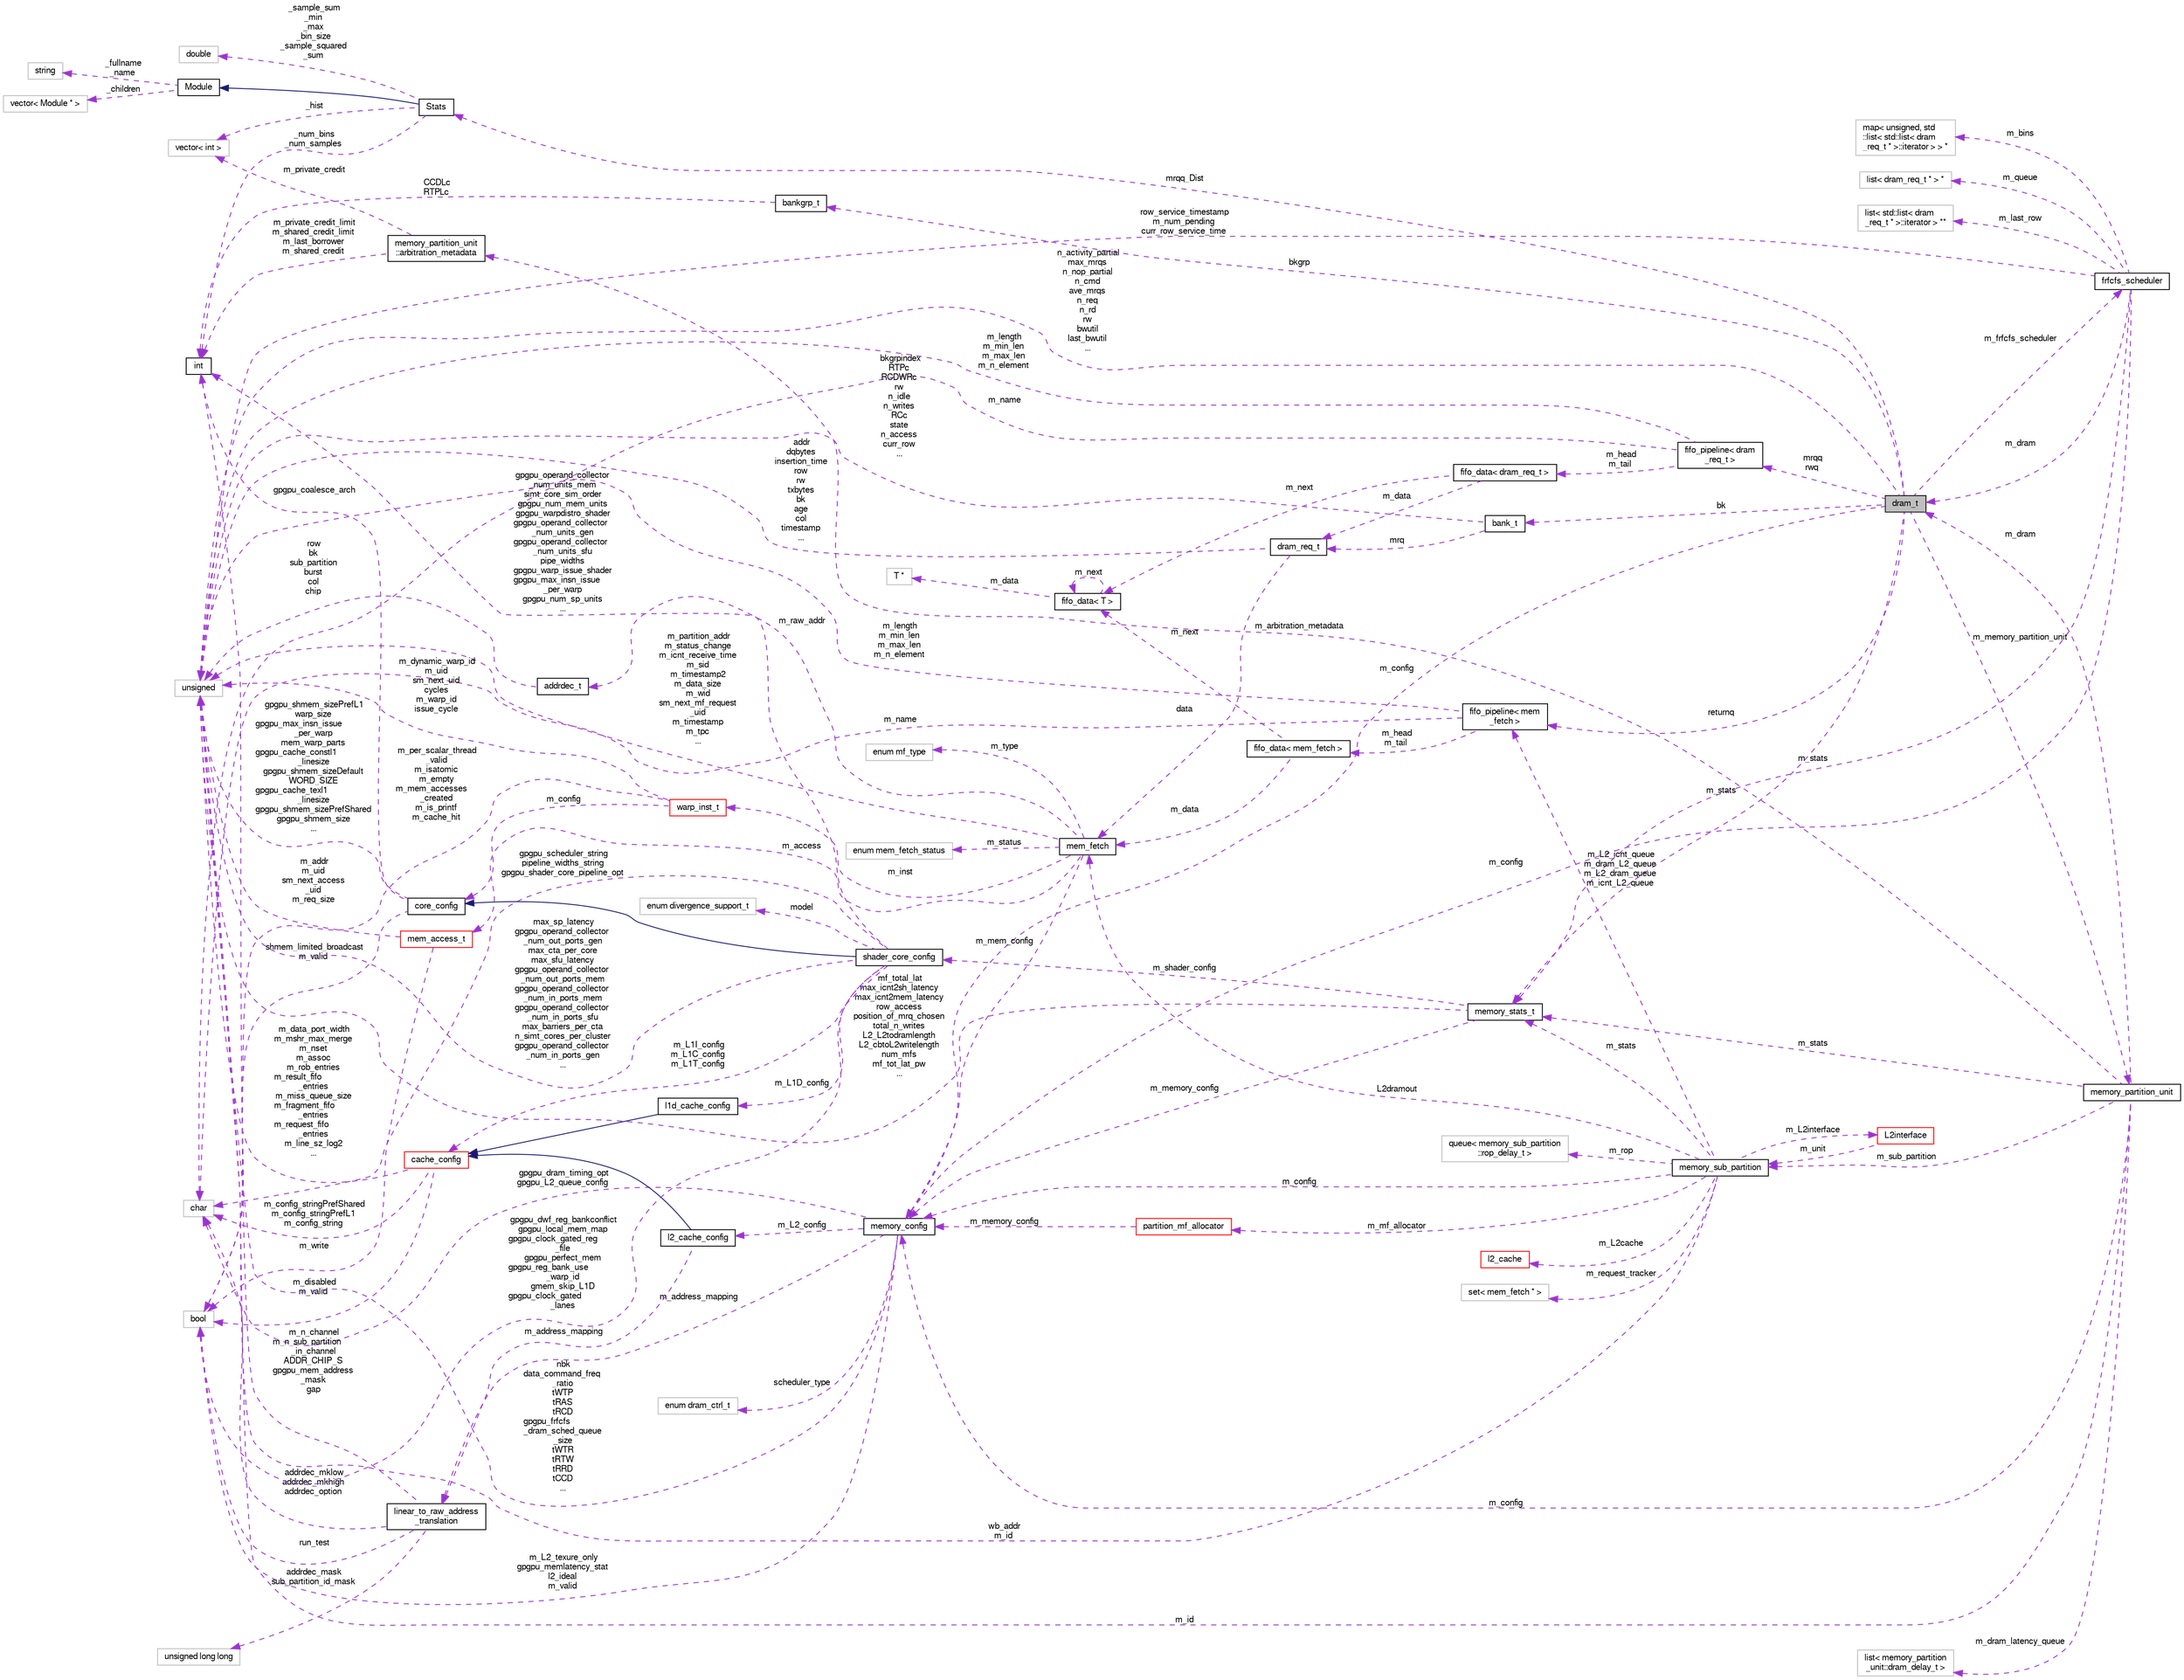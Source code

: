 digraph "dram_t"
{
  bgcolor="transparent";
  edge [fontname="FreeSans",fontsize="10",labelfontname="FreeSans",labelfontsize="10"];
  node [fontname="FreeSans",fontsize="10",shape=record];
  rankdir="LR";
  Node1 [label="dram_t",height=0.2,width=0.4,color="black", fillcolor="grey75", style="filled", fontcolor="black"];
  Node2 -> Node1 [dir="back",color="darkorchid3",fontsize="10",style="dashed",label=" m_frfcfs_scheduler" ,fontname="FreeSans"];
  Node2 [label="frfcfs_scheduler",height=0.2,width=0.4,color="black",URL="$classfrfcfs__scheduler.html"];
  Node3 -> Node2 [dir="back",color="darkorchid3",fontsize="10",style="dashed",label=" m_bins" ,fontname="FreeSans"];
  Node3 [label="map\< unsigned, std\l::list\< std::list\< dram\l_req_t * \>::iterator \> \> *",height=0.2,width=0.4,color="grey75"];
  Node4 -> Node2 [dir="back",color="darkorchid3",fontsize="10",style="dashed",label=" m_queue" ,fontname="FreeSans"];
  Node4 [label="list\< dram_req_t * \> *",height=0.2,width=0.4,color="grey75"];
  Node5 -> Node2 [dir="back",color="darkorchid3",fontsize="10",style="dashed",label=" m_config" ,fontname="FreeSans"];
  Node5 [label="memory_config",height=0.2,width=0.4,color="black",URL="$structmemory__config.html"];
  Node6 -> Node5 [dir="back",color="darkorchid3",fontsize="10",style="dashed",label=" scheduler_type" ,fontname="FreeSans"];
  Node6 [label="enum dram_ctrl_t",height=0.2,width=0.4,color="grey75"];
  Node7 -> Node5 [dir="back",color="darkorchid3",fontsize="10",style="dashed",label=" gpgpu_dram_timing_opt\ngpgpu_L2_queue_config" ,fontname="FreeSans"];
  Node7 [label="char",height=0.2,width=0.4,color="grey75"];
  Node8 -> Node5 [dir="back",color="darkorchid3",fontsize="10",style="dashed",label=" m_L2_texure_only\ngpgpu_memlatency_stat\nl2_ideal\nm_valid" ,fontname="FreeSans"];
  Node8 [label="bool",height=0.2,width=0.4,color="grey75"];
  Node9 -> Node5 [dir="back",color="darkorchid3",fontsize="10",style="dashed",label=" nbk\ndata_command_freq\l_ratio\ntWTP\ntRAS\ntRCD\ngpgpu_frfcfs\l_dram_sched_queue\l_size\ntWTR\ntRTW\ntRRD\ntCCD\n..." ,fontname="FreeSans"];
  Node9 [label="unsigned",height=0.2,width=0.4,color="grey75"];
  Node10 -> Node5 [dir="back",color="darkorchid3",fontsize="10",style="dashed",label=" m_address_mapping" ,fontname="FreeSans"];
  Node10 [label="linear_to_raw_address\l_translation",height=0.2,width=0.4,color="black",URL="$classlinear__to__raw__address__translation.html"];
  Node11 -> Node10 [dir="back",color="darkorchid3",fontsize="10",style="dashed",label=" addrdec_mask\nsub_partition_id_mask" ,fontname="FreeSans"];
  Node11 [label="unsigned long long",height=0.2,width=0.4,color="grey75"];
  Node7 -> Node10 [dir="back",color="darkorchid3",fontsize="10",style="dashed",label=" addrdec_mklow\naddrdec_mkhigh\naddrdec_option" ,fontname="FreeSans"];
  Node12 -> Node10 [dir="back",color="darkorchid3",fontsize="10",style="dashed",label=" m_n_channel\nm_n_sub_partition\l_in_channel\nADDR_CHIP_S\ngpgpu_mem_address\l_mask\ngap" ,fontname="FreeSans"];
  Node12 [label="int",height=0.2,width=0.4,color="black",URL="$classint.html"];
  Node8 -> Node10 [dir="back",color="darkorchid3",fontsize="10",style="dashed",label=" run_test" ,fontname="FreeSans"];
  Node13 -> Node5 [dir="back",color="darkorchid3",fontsize="10",style="dashed",label=" m_L2_config" ,fontname="FreeSans"];
  Node13 [label="l2_cache_config",height=0.2,width=0.4,color="black",URL="$classl2__cache__config.html"];
  Node14 -> Node13 [dir="back",color="midnightblue",fontsize="10",style="solid",fontname="FreeSans"];
  Node14 [label="cache_config",height=0.2,width=0.4,color="red",URL="$classcache__config.html"];
  Node7 -> Node14 [dir="back",color="darkorchid3",fontsize="10",style="dashed",label=" m_config_stringPrefShared\nm_config_stringPrefL1\nm_config_string" ,fontname="FreeSans"];
  Node8 -> Node14 [dir="back",color="darkorchid3",fontsize="10",style="dashed",label=" m_disabled\nm_valid" ,fontname="FreeSans"];
  Node9 -> Node14 [dir="back",color="darkorchid3",fontsize="10",style="dashed",label=" m_data_port_width\nm_mshr_max_merge\nm_nset\nm_assoc\nm_rob_entries\nm_result_fifo\l_entries\nm_miss_queue_size\nm_fragment_fifo\l_entries\nm_request_fifo\l_entries\nm_line_sz_log2\n..." ,fontname="FreeSans"];
  Node10 -> Node13 [dir="back",color="darkorchid3",fontsize="10",style="dashed",label=" m_address_mapping" ,fontname="FreeSans"];
  Node25 -> Node2 [dir="back",color="darkorchid3",fontsize="10",style="dashed",label=" m_stats" ,fontname="FreeSans"];
  Node25 [label="memory_stats_t",height=0.2,width=0.4,color="black",URL="$classmemory__stats__t.html"];
  Node26 -> Node25 [dir="back",color="darkorchid3",fontsize="10",style="dashed",label=" m_shader_config" ,fontname="FreeSans"];
  Node26 [label="shader_core_config",height=0.2,width=0.4,color="black",URL="$structshader__core__config.html"];
  Node27 -> Node26 [dir="back",color="midnightblue",fontsize="10",style="solid",fontname="FreeSans"];
  Node27 [label="core_config",height=0.2,width=0.4,color="black",URL="$structcore__config.html"];
  Node12 -> Node27 [dir="back",color="darkorchid3",fontsize="10",style="dashed",label=" gpgpu_coalesce_arch" ,fontname="FreeSans"];
  Node8 -> Node27 [dir="back",color="darkorchid3",fontsize="10",style="dashed",label=" shmem_limited_broadcast\nm_valid" ,fontname="FreeSans"];
  Node9 -> Node27 [dir="back",color="darkorchid3",fontsize="10",style="dashed",label=" gpgpu_shmem_sizePrefL1\nwarp_size\ngpgpu_max_insn_issue\l_per_warp\nmem_warp_parts\ngpgpu_cache_constl1\l_linesize\ngpgpu_shmem_sizeDefault\nWORD_SIZE\ngpgpu_cache_texl1\l_linesize\ngpgpu_shmem_sizePrefShared\ngpgpu_shmem_size\n..." ,fontname="FreeSans"];
  Node28 -> Node26 [dir="back",color="darkorchid3",fontsize="10",style="dashed",label=" m_L1D_config" ,fontname="FreeSans"];
  Node28 [label="l1d_cache_config",height=0.2,width=0.4,color="black",URL="$classl1d__cache__config.html"];
  Node14 -> Node28 [dir="back",color="midnightblue",fontsize="10",style="solid",fontname="FreeSans"];
  Node7 -> Node26 [dir="back",color="darkorchid3",fontsize="10",style="dashed",label=" gpgpu_scheduler_string\npipeline_widths_string\ngpgpu_shader_core_pipeline_opt" ,fontname="FreeSans"];
  Node29 -> Node26 [dir="back",color="darkorchid3",fontsize="10",style="dashed",label=" model" ,fontname="FreeSans"];
  Node29 [label="enum divergence_support_t",height=0.2,width=0.4,color="grey75"];
  Node12 -> Node26 [dir="back",color="darkorchid3",fontsize="10",style="dashed",label=" gpgpu_operand_collector\l_num_units_mem\nsimt_core_sim_order\ngpgpu_num_mem_units\ngpgpu_warpdistro_shader\ngpgpu_operand_collector\l_num_units_gen\ngpgpu_operand_collector\l_num_units_sfu\npipe_widths\ngpgpu_warp_issue_shader\ngpgpu_max_insn_issue\l_per_warp\ngpgpu_num_sp_units\n..." ,fontname="FreeSans"];
  Node8 -> Node26 [dir="back",color="darkorchid3",fontsize="10",style="dashed",label=" gpgpu_dwf_reg_bankconflict\ngpgpu_local_mem_map\ngpgpu_clock_gated_reg\l_file\ngpgpu_perfect_mem\ngpgpu_reg_bank_use\l_warp_id\ngmem_skip_L1D\ngpgpu_clock_gated\l_lanes" ,fontname="FreeSans"];
  Node14 -> Node26 [dir="back",color="darkorchid3",fontsize="10",style="dashed",label=" m_L1I_config\nm_L1C_config\nm_L1T_config" ,fontname="FreeSans"];
  Node9 -> Node26 [dir="back",color="darkorchid3",fontsize="10",style="dashed",label=" max_sp_latency\ngpgpu_operand_collector\l_num_out_ports_gen\nmax_cta_per_core\nmax_sfu_latency\ngpgpu_operand_collector\l_num_out_ports_mem\ngpgpu_operand_collector\l_num_in_ports_mem\ngpgpu_operand_collector\l_num_in_ports_sfu\nmax_barriers_per_cta\nn_simt_cores_per_cluster\ngpgpu_operand_collector\l_num_in_ports_gen\n..." ,fontname="FreeSans"];
  Node5 -> Node25 [dir="back",color="darkorchid3",fontsize="10",style="dashed",label=" m_memory_config" ,fontname="FreeSans"];
  Node9 -> Node25 [dir="back",color="darkorchid3",fontsize="10",style="dashed",label=" mf_total_lat\nmax_icnt2sh_latency\nmax_icnt2mem_latency\nrow_access\nposition_of_mrq_chosen\ntotal_n_writes\nL2_L2todramlength\nL2_cbtoL2writelength\nnum_mfs\nmf_tot_lat_pw\n..." ,fontname="FreeSans"];
  Node1 -> Node2 [dir="back",color="darkorchid3",fontsize="10",style="dashed",label=" m_dram" ,fontname="FreeSans"];
  Node30 -> Node2 [dir="back",color="darkorchid3",fontsize="10",style="dashed",label=" m_last_row" ,fontname="FreeSans"];
  Node30 [label="list\< std::list\< dram\l_req_t * \>::iterator \> **",height=0.2,width=0.4,color="grey75"];
  Node9 -> Node2 [dir="back",color="darkorchid3",fontsize="10",style="dashed",label=" row_service_timestamp\nm_num_pending\ncurr_row_service_time" ,fontname="FreeSans"];
  Node31 -> Node1 [dir="back",color="darkorchid3",fontsize="10",style="dashed",label=" bk" ,fontname="FreeSans"];
  Node31 [label="bank_t",height=0.2,width=0.4,color="black",URL="$structbank__t.html"];
  Node32 -> Node31 [dir="back",color="darkorchid3",fontsize="10",style="dashed",label=" mrq" ,fontname="FreeSans"];
  Node32 [label="dram_req_t",height=0.2,width=0.4,color="black",URL="$classdram__req__t.html"];
  Node33 -> Node32 [dir="back",color="darkorchid3",fontsize="10",style="dashed",label=" data" ,fontname="FreeSans"];
  Node33 [label="mem_fetch",height=0.2,width=0.4,color="black",URL="$classmem__fetch.html"];
  Node34 -> Node33 [dir="back",color="darkorchid3",fontsize="10",style="dashed",label=" m_type" ,fontname="FreeSans"];
  Node34 [label="enum mf_type",height=0.2,width=0.4,color="grey75"];
  Node5 -> Node33 [dir="back",color="darkorchid3",fontsize="10",style="dashed",label=" m_mem_config" ,fontname="FreeSans"];
  Node35 -> Node33 [dir="back",color="darkorchid3",fontsize="10",style="dashed",label=" m_inst" ,fontname="FreeSans"];
  Node35 [label="warp_inst_t",height=0.2,width=0.4,color="red",URL="$classwarp__inst__t.html"];
  Node27 -> Node35 [dir="back",color="darkorchid3",fontsize="10",style="dashed",label=" m_config" ,fontname="FreeSans"];
  Node8 -> Node35 [dir="back",color="darkorchid3",fontsize="10",style="dashed",label=" m_per_scalar_thread\l_valid\nm_isatomic\nm_empty\nm_mem_accesses\l_created\nm_is_printf\nm_cache_hit" ,fontname="FreeSans"];
  Node9 -> Node35 [dir="back",color="darkorchid3",fontsize="10",style="dashed",label=" m_dynamic_warp_id\nm_uid\nsm_next_uid\ncycles\nm_warp_id\nissue_cycle" ,fontname="FreeSans"];
  Node52 -> Node33 [dir="back",color="darkorchid3",fontsize="10",style="dashed",label=" m_raw_addr" ,fontname="FreeSans"];
  Node52 [label="addrdec_t",height=0.2,width=0.4,color="black",URL="$structaddrdec__t.html"];
  Node9 -> Node52 [dir="back",color="darkorchid3",fontsize="10",style="dashed",label=" row\nbk\nsub_partition\nburst\ncol\nchip" ,fontname="FreeSans"];
  Node53 -> Node33 [dir="back",color="darkorchid3",fontsize="10",style="dashed",label=" m_access" ,fontname="FreeSans"];
  Node53 [label="mem_access_t",height=0.2,width=0.4,color="red",URL="$classmem__access__t.html"];
  Node8 -> Node53 [dir="back",color="darkorchid3",fontsize="10",style="dashed",label=" m_write" ,fontname="FreeSans"];
  Node9 -> Node53 [dir="back",color="darkorchid3",fontsize="10",style="dashed",label=" m_addr\nm_uid\nsm_next_access\l_uid\nm_req_size" ,fontname="FreeSans"];
  Node56 -> Node33 [dir="back",color="darkorchid3",fontsize="10",style="dashed",label=" m_status" ,fontname="FreeSans"];
  Node56 [label="enum mem_fetch_status",height=0.2,width=0.4,color="grey75"];
  Node9 -> Node33 [dir="back",color="darkorchid3",fontsize="10",style="dashed",label=" m_partition_addr\nm_status_change\nm_icnt_receive_time\nm_sid\nm_timestamp2\nm_data_size\nm_wid\nsm_next_mf_request\l_uid\nm_timestamp\nm_tpc\n..." ,fontname="FreeSans"];
  Node9 -> Node32 [dir="back",color="darkorchid3",fontsize="10",style="dashed",label=" addr\ndqbytes\ninsertion_time\nrow\nrw\ntxbytes\nbk\nage\ncol\ntimestamp\n..." ,fontname="FreeSans"];
  Node9 -> Node31 [dir="back",color="darkorchid3",fontsize="10",style="dashed",label=" bkgrpindex\nRTPc\nRCDWRc\nrw\nn_idle\nn_writes\nRCc\nstate\nn_access\ncurr_row\n..." ,fontname="FreeSans"];
  Node57 -> Node1 [dir="back",color="darkorchid3",fontsize="10",style="dashed",label=" mrqq\nrwq" ,fontname="FreeSans"];
  Node57 [label="fifo_pipeline\< dram\l_req_t \>",height=0.2,width=0.4,color="black",URL="$classfifo__pipeline.html"];
  Node7 -> Node57 [dir="back",color="darkorchid3",fontsize="10",style="dashed",label=" m_name" ,fontname="FreeSans"];
  Node9 -> Node57 [dir="back",color="darkorchid3",fontsize="10",style="dashed",label=" m_length\nm_min_len\nm_max_len\nm_n_element" ,fontname="FreeSans"];
  Node58 -> Node57 [dir="back",color="darkorchid3",fontsize="10",style="dashed",label=" m_head\nm_tail" ,fontname="FreeSans"];
  Node58 [label="fifo_data\< dram_req_t \>",height=0.2,width=0.4,color="black",URL="$structfifo__data.html"];
  Node59 -> Node58 [dir="back",color="darkorchid3",fontsize="10",style="dashed",label=" m_next" ,fontname="FreeSans"];
  Node59 [label="fifo_data\< T \>",height=0.2,width=0.4,color="black",URL="$structfifo__data.html"];
  Node59 -> Node59 [dir="back",color="darkorchid3",fontsize="10",style="dashed",label=" m_next" ,fontname="FreeSans"];
  Node60 -> Node59 [dir="back",color="darkorchid3",fontsize="10",style="dashed",label=" m_data" ,fontname="FreeSans"];
  Node60 [label="T *",height=0.2,width=0.4,color="grey75"];
  Node32 -> Node58 [dir="back",color="darkorchid3",fontsize="10",style="dashed",label=" m_data" ,fontname="FreeSans"];
  Node61 -> Node1 [dir="back",color="darkorchid3",fontsize="10",style="dashed",label=" bkgrp" ,fontname="FreeSans"];
  Node61 [label="bankgrp_t",height=0.2,width=0.4,color="black",URL="$structbankgrp__t.html"];
  Node12 -> Node61 [dir="back",color="darkorchid3",fontsize="10",style="dashed",label=" CCDLc\nRTPLc" ,fontname="FreeSans"];
  Node5 -> Node1 [dir="back",color="darkorchid3",fontsize="10",style="dashed",label=" m_config" ,fontname="FreeSans"];
  Node62 -> Node1 [dir="back",color="darkorchid3",fontsize="10",style="dashed",label=" m_memory_partition_unit" ,fontname="FreeSans"];
  Node62 [label="memory_partition_unit",height=0.2,width=0.4,color="black",URL="$classmemory__partition__unit.html"];
  Node63 -> Node62 [dir="back",color="darkorchid3",fontsize="10",style="dashed",label=" m_arbitration_metadata" ,fontname="FreeSans"];
  Node63 [label="memory_partition_unit\l::arbitration_metadata",height=0.2,width=0.4,color="black",URL="$classmemory__partition__unit_1_1arbitration__metadata.html"];
  Node64 -> Node63 [dir="back",color="darkorchid3",fontsize="10",style="dashed",label=" m_private_credit" ,fontname="FreeSans"];
  Node64 [label="vector\< int \>",height=0.2,width=0.4,color="grey75"];
  Node12 -> Node63 [dir="back",color="darkorchid3",fontsize="10",style="dashed",label=" m_private_credit_limit\nm_shared_credit_limit\nm_last_borrower\nm_shared_credit" ,fontname="FreeSans"];
  Node5 -> Node62 [dir="back",color="darkorchid3",fontsize="10",style="dashed",label=" m_config" ,fontname="FreeSans"];
  Node25 -> Node62 [dir="back",color="darkorchid3",fontsize="10",style="dashed",label=" m_stats" ,fontname="FreeSans"];
  Node65 -> Node62 [dir="back",color="darkorchid3",fontsize="10",style="dashed",label=" m_dram_latency_queue" ,fontname="FreeSans"];
  Node65 [label="list\< memory_partition\l_unit::dram_delay_t \>",height=0.2,width=0.4,color="grey75"];
  Node1 -> Node62 [dir="back",color="darkorchid3",fontsize="10",style="dashed",label=" m_dram" ,fontname="FreeSans"];
  Node9 -> Node62 [dir="back",color="darkorchid3",fontsize="10",style="dashed",label=" m_id" ,fontname="FreeSans"];
  Node66 -> Node62 [dir="back",color="darkorchid3",fontsize="10",style="dashed",label=" m_sub_partition" ,fontname="FreeSans"];
  Node66 [label="memory_sub_partition",height=0.2,width=0.4,color="black",URL="$classmemory__sub__partition.html"];
  Node67 -> Node66 [dir="back",color="darkorchid3",fontsize="10",style="dashed",label=" m_L2interface" ,fontname="FreeSans"];
  Node67 [label="L2interface",height=0.2,width=0.4,color="red",URL="$classL2interface.html"];
  Node66 -> Node67 [dir="back",color="darkorchid3",fontsize="10",style="dashed",label=" m_unit" ,fontname="FreeSans"];
  Node69 -> Node66 [dir="back",color="darkorchid3",fontsize="10",style="dashed",label=" m_mf_allocator" ,fontname="FreeSans"];
  Node69 [label="partition_mf_allocator",height=0.2,width=0.4,color="red",URL="$classpartition__mf__allocator.html"];
  Node5 -> Node69 [dir="back",color="darkorchid3",fontsize="10",style="dashed",label=" m_memory_config" ,fontname="FreeSans"];
  Node71 -> Node66 [dir="back",color="darkorchid3",fontsize="10",style="dashed",label=" m_L2cache" ,fontname="FreeSans"];
  Node71 [label="l2_cache",height=0.2,width=0.4,color="red",URL="$classl2__cache.html"];
  Node5 -> Node66 [dir="back",color="darkorchid3",fontsize="10",style="dashed",label=" m_config" ,fontname="FreeSans"];
  Node25 -> Node66 [dir="back",color="darkorchid3",fontsize="10",style="dashed",label=" m_stats" ,fontname="FreeSans"];
  Node88 -> Node66 [dir="back",color="darkorchid3",fontsize="10",style="dashed",label=" m_rop" ,fontname="FreeSans"];
  Node88 [label="queue\< memory_sub_partition\l::rop_delay_t \>",height=0.2,width=0.4,color="grey75"];
  Node33 -> Node66 [dir="back",color="darkorchid3",fontsize="10",style="dashed",label=" L2dramout" ,fontname="FreeSans"];
  Node89 -> Node66 [dir="back",color="darkorchid3",fontsize="10",style="dashed",label=" m_L2_icnt_queue\nm_dram_L2_queue\nm_L2_dram_queue\nm_icnt_L2_queue" ,fontname="FreeSans"];
  Node89 [label="fifo_pipeline\< mem\l_fetch \>",height=0.2,width=0.4,color="black",URL="$classfifo__pipeline.html"];
  Node90 -> Node89 [dir="back",color="darkorchid3",fontsize="10",style="dashed",label=" m_head\nm_tail" ,fontname="FreeSans"];
  Node90 [label="fifo_data\< mem_fetch \>",height=0.2,width=0.4,color="black",URL="$structfifo__data.html"];
  Node59 -> Node90 [dir="back",color="darkorchid3",fontsize="10",style="dashed",label=" m_next" ,fontname="FreeSans"];
  Node33 -> Node90 [dir="back",color="darkorchid3",fontsize="10",style="dashed",label=" m_data" ,fontname="FreeSans"];
  Node7 -> Node89 [dir="back",color="darkorchid3",fontsize="10",style="dashed",label=" m_name" ,fontname="FreeSans"];
  Node9 -> Node89 [dir="back",color="darkorchid3",fontsize="10",style="dashed",label=" m_length\nm_min_len\nm_max_len\nm_n_element" ,fontname="FreeSans"];
  Node9 -> Node66 [dir="back",color="darkorchid3",fontsize="10",style="dashed",label=" wb_addr\nm_id" ,fontname="FreeSans"];
  Node91 -> Node66 [dir="back",color="darkorchid3",fontsize="10",style="dashed",label=" m_request_tracker" ,fontname="FreeSans"];
  Node91 [label="set\< mem_fetch * \>",height=0.2,width=0.4,color="grey75"];
  Node25 -> Node1 [dir="back",color="darkorchid3",fontsize="10",style="dashed",label=" m_stats" ,fontname="FreeSans"];
  Node92 -> Node1 [dir="back",color="darkorchid3",fontsize="10",style="dashed",label=" mrqq_Dist" ,fontname="FreeSans"];
  Node92 [label="Stats",height=0.2,width=0.4,color="black",URL="$classStats.html"];
  Node93 -> Node92 [dir="back",color="midnightblue",fontsize="10",style="solid",fontname="FreeSans"];
  Node93 [label="Module",height=0.2,width=0.4,color="black",URL="$classModule.html"];
  Node81 -> Node93 [dir="back",color="darkorchid3",fontsize="10",style="dashed",label=" _fullname\n_name" ,fontname="FreeSans"];
  Node81 [label="string",height=0.2,width=0.4,color="grey75"];
  Node94 -> Node93 [dir="back",color="darkorchid3",fontsize="10",style="dashed",label=" _children" ,fontname="FreeSans"];
  Node94 [label="vector\< Module * \>",height=0.2,width=0.4,color="grey75"];
  Node95 -> Node92 [dir="back",color="darkorchid3",fontsize="10",style="dashed",label=" _sample_sum\n_min\n_max\n_bin_size\n_sample_squared\l_sum" ,fontname="FreeSans"];
  Node95 [label="double",height=0.2,width=0.4,color="grey75"];
  Node12 -> Node92 [dir="back",color="darkorchid3",fontsize="10",style="dashed",label=" _num_bins\n_num_samples" ,fontname="FreeSans"];
  Node64 -> Node92 [dir="back",color="darkorchid3",fontsize="10",style="dashed",label=" _hist" ,fontname="FreeSans"];
  Node89 -> Node1 [dir="back",color="darkorchid3",fontsize="10",style="dashed",label=" returnq" ,fontname="FreeSans"];
  Node9 -> Node1 [dir="back",color="darkorchid3",fontsize="10",style="dashed",label=" n_activity_partial\nmax_mrqs\nn_nop_partial\nn_cmd\nave_mrqs\nn_req\nn_rd\nrw\nbwutil\nlast_bwutil\n..." ,fontname="FreeSans"];
}
